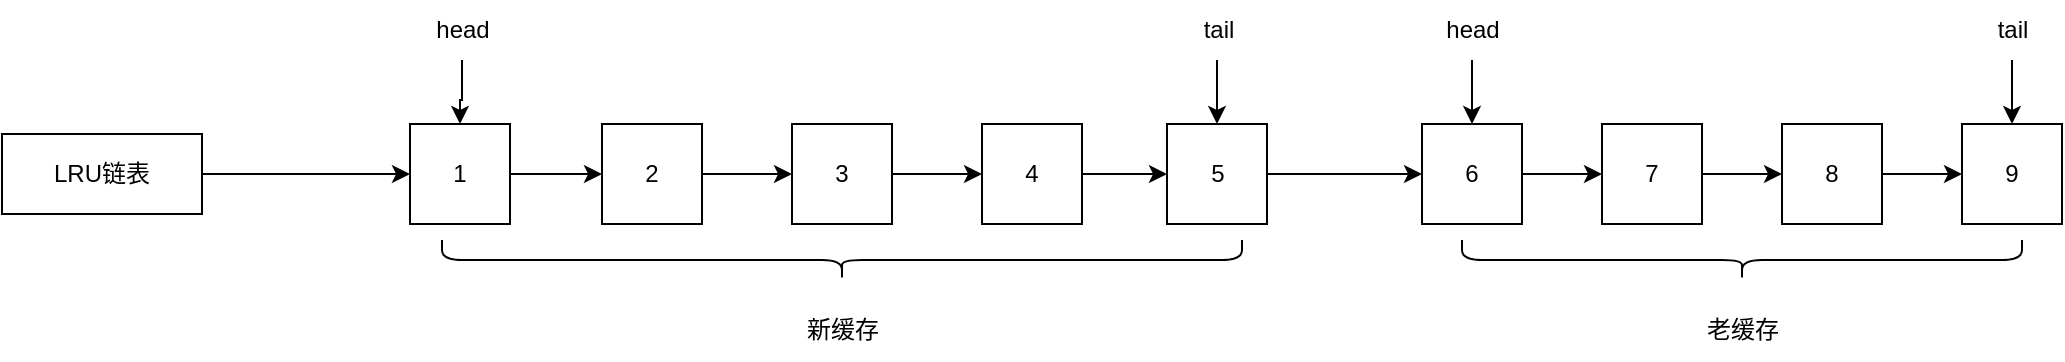 <mxfile version="24.0.7" type="github">
  <diagram name="第 1 页" id="_TmZVf0_5N0FNw1oUBoF">
    <mxGraphModel dx="1247" dy="1146" grid="1" gridSize="10" guides="1" tooltips="1" connect="1" arrows="1" fold="1" page="1" pageScale="1" pageWidth="827" pageHeight="1169" math="0" shadow="0">
      <root>
        <mxCell id="0" />
        <mxCell id="1" parent="0" />
        <mxCell id="4qzZA9EwCD8p980RK006-1" style="edgeStyle=orthogonalEdgeStyle;rounded=0;orthogonalLoop=1;jettySize=auto;html=1;exitX=1;exitY=0.5;exitDx=0;exitDy=0;" edge="1" parent="1" source="4qzZA9EwCD8p980RK006-2" target="4qzZA9EwCD8p980RK006-4">
          <mxGeometry relative="1" as="geometry" />
        </mxCell>
        <mxCell id="4qzZA9EwCD8p980RK006-2" value="1" style="whiteSpace=wrap;html=1;aspect=fixed;" vertex="1" parent="1">
          <mxGeometry x="1154" y="1134" width="50" height="50" as="geometry" />
        </mxCell>
        <mxCell id="4qzZA9EwCD8p980RK006-3" style="edgeStyle=orthogonalEdgeStyle;rounded=0;orthogonalLoop=1;jettySize=auto;html=1;exitX=1;exitY=0.5;exitDx=0;exitDy=0;entryX=0;entryY=0.5;entryDx=0;entryDy=0;" edge="1" parent="1" source="4qzZA9EwCD8p980RK006-4" target="4qzZA9EwCD8p980RK006-6">
          <mxGeometry relative="1" as="geometry" />
        </mxCell>
        <mxCell id="4qzZA9EwCD8p980RK006-4" value="2" style="whiteSpace=wrap;html=1;aspect=fixed;" vertex="1" parent="1">
          <mxGeometry x="1250" y="1134" width="50" height="50" as="geometry" />
        </mxCell>
        <mxCell id="4qzZA9EwCD8p980RK006-5" style="edgeStyle=orthogonalEdgeStyle;rounded=0;orthogonalLoop=1;jettySize=auto;html=1;exitX=1;exitY=0.5;exitDx=0;exitDy=0;entryX=0;entryY=0.5;entryDx=0;entryDy=0;" edge="1" parent="1" source="4qzZA9EwCD8p980RK006-6" target="4qzZA9EwCD8p980RK006-8">
          <mxGeometry relative="1" as="geometry" />
        </mxCell>
        <mxCell id="4qzZA9EwCD8p980RK006-6" value="3" style="whiteSpace=wrap;html=1;aspect=fixed;" vertex="1" parent="1">
          <mxGeometry x="1345" y="1134" width="50" height="50" as="geometry" />
        </mxCell>
        <mxCell id="4qzZA9EwCD8p980RK006-7" style="edgeStyle=orthogonalEdgeStyle;rounded=0;orthogonalLoop=1;jettySize=auto;html=1;exitX=1;exitY=0.5;exitDx=0;exitDy=0;entryX=0;entryY=0.5;entryDx=0;entryDy=0;" edge="1" parent="1" source="4qzZA9EwCD8p980RK006-8" target="4qzZA9EwCD8p980RK006-10">
          <mxGeometry relative="1" as="geometry" />
        </mxCell>
        <mxCell id="4qzZA9EwCD8p980RK006-8" value="4" style="whiteSpace=wrap;html=1;aspect=fixed;" vertex="1" parent="1">
          <mxGeometry x="1440" y="1134" width="50" height="50" as="geometry" />
        </mxCell>
        <mxCell id="4qzZA9EwCD8p980RK006-9" value="" style="edgeStyle=orthogonalEdgeStyle;rounded=0;orthogonalLoop=1;jettySize=auto;html=1;" edge="1" parent="1" source="4qzZA9EwCD8p980RK006-10" target="4qzZA9EwCD8p980RK006-18">
          <mxGeometry relative="1" as="geometry" />
        </mxCell>
        <mxCell id="4qzZA9EwCD8p980RK006-10" value="5" style="whiteSpace=wrap;html=1;aspect=fixed;" vertex="1" parent="1">
          <mxGeometry x="1532.5" y="1134" width="50" height="50" as="geometry" />
        </mxCell>
        <mxCell id="4qzZA9EwCD8p980RK006-11" style="edgeStyle=orthogonalEdgeStyle;rounded=0;orthogonalLoop=1;jettySize=auto;html=1;exitX=1;exitY=0.5;exitDx=0;exitDy=0;" edge="1" parent="1" source="4qzZA9EwCD8p980RK006-12" target="4qzZA9EwCD8p980RK006-2">
          <mxGeometry relative="1" as="geometry" />
        </mxCell>
        <mxCell id="4qzZA9EwCD8p980RK006-12" value="LRU链表" style="rounded=0;whiteSpace=wrap;html=1;" vertex="1" parent="1">
          <mxGeometry x="950" y="1139" width="100" height="40" as="geometry" />
        </mxCell>
        <mxCell id="4qzZA9EwCD8p980RK006-13" value="" style="edgeStyle=orthogonalEdgeStyle;rounded=0;orthogonalLoop=1;jettySize=auto;html=1;" edge="1" parent="1" source="4qzZA9EwCD8p980RK006-14" target="4qzZA9EwCD8p980RK006-2">
          <mxGeometry relative="1" as="geometry" />
        </mxCell>
        <mxCell id="4qzZA9EwCD8p980RK006-14" value="head" style="text;html=1;align=center;verticalAlign=middle;resizable=0;points=[];autosize=1;strokeColor=none;fillColor=none;" vertex="1" parent="1">
          <mxGeometry x="1155" y="1072" width="50" height="30" as="geometry" />
        </mxCell>
        <mxCell id="4qzZA9EwCD8p980RK006-15" value="" style="edgeStyle=orthogonalEdgeStyle;rounded=0;orthogonalLoop=1;jettySize=auto;html=1;" edge="1" parent="1" source="4qzZA9EwCD8p980RK006-16" target="4qzZA9EwCD8p980RK006-10">
          <mxGeometry relative="1" as="geometry" />
        </mxCell>
        <mxCell id="4qzZA9EwCD8p980RK006-16" value="tail" style="text;html=1;align=center;verticalAlign=middle;resizable=0;points=[];autosize=1;strokeColor=none;fillColor=none;" vertex="1" parent="1">
          <mxGeometry x="1537.5" y="1072" width="40" height="30" as="geometry" />
        </mxCell>
        <mxCell id="4qzZA9EwCD8p980RK006-17" value="" style="edgeStyle=orthogonalEdgeStyle;rounded=0;orthogonalLoop=1;jettySize=auto;html=1;" edge="1" parent="1" source="4qzZA9EwCD8p980RK006-18" target="4qzZA9EwCD8p980RK006-20">
          <mxGeometry relative="1" as="geometry" />
        </mxCell>
        <mxCell id="4qzZA9EwCD8p980RK006-18" value="6" style="whiteSpace=wrap;html=1;aspect=fixed;" vertex="1" parent="1">
          <mxGeometry x="1660" y="1134" width="50" height="50" as="geometry" />
        </mxCell>
        <mxCell id="4qzZA9EwCD8p980RK006-19" value="" style="edgeStyle=orthogonalEdgeStyle;rounded=0;orthogonalLoop=1;jettySize=auto;html=1;" edge="1" parent="1" source="4qzZA9EwCD8p980RK006-20" target="4qzZA9EwCD8p980RK006-22">
          <mxGeometry relative="1" as="geometry" />
        </mxCell>
        <mxCell id="4qzZA9EwCD8p980RK006-20" value="7" style="whiteSpace=wrap;html=1;aspect=fixed;" vertex="1" parent="1">
          <mxGeometry x="1750" y="1134" width="50" height="50" as="geometry" />
        </mxCell>
        <mxCell id="4qzZA9EwCD8p980RK006-21" value="" style="edgeStyle=orthogonalEdgeStyle;rounded=0;orthogonalLoop=1;jettySize=auto;html=1;" edge="1" parent="1" source="4qzZA9EwCD8p980RK006-22" target="4qzZA9EwCD8p980RK006-23">
          <mxGeometry relative="1" as="geometry" />
        </mxCell>
        <mxCell id="4qzZA9EwCD8p980RK006-22" value="8" style="whiteSpace=wrap;html=1;aspect=fixed;" vertex="1" parent="1">
          <mxGeometry x="1840" y="1134" width="50" height="50" as="geometry" />
        </mxCell>
        <mxCell id="4qzZA9EwCD8p980RK006-23" value="9" style="whiteSpace=wrap;html=1;aspect=fixed;" vertex="1" parent="1">
          <mxGeometry x="1930" y="1134" width="50" height="50" as="geometry" />
        </mxCell>
        <mxCell id="4qzZA9EwCD8p980RK006-24" value="" style="edgeStyle=orthogonalEdgeStyle;rounded=0;orthogonalLoop=1;jettySize=auto;html=1;" edge="1" parent="1" source="4qzZA9EwCD8p980RK006-25" target="4qzZA9EwCD8p980RK006-18">
          <mxGeometry relative="1" as="geometry" />
        </mxCell>
        <mxCell id="4qzZA9EwCD8p980RK006-25" value="head" style="text;html=1;align=center;verticalAlign=middle;resizable=0;points=[];autosize=1;strokeColor=none;fillColor=none;" vertex="1" parent="1">
          <mxGeometry x="1660" y="1072" width="50" height="30" as="geometry" />
        </mxCell>
        <mxCell id="4qzZA9EwCD8p980RK006-26" value="" style="edgeStyle=orthogonalEdgeStyle;rounded=0;orthogonalLoop=1;jettySize=auto;html=1;" edge="1" parent="1" source="4qzZA9EwCD8p980RK006-27" target="4qzZA9EwCD8p980RK006-23">
          <mxGeometry relative="1" as="geometry" />
        </mxCell>
        <mxCell id="4qzZA9EwCD8p980RK006-27" value="tail" style="text;html=1;align=center;verticalAlign=middle;resizable=0;points=[];autosize=1;strokeColor=none;fillColor=none;" vertex="1" parent="1">
          <mxGeometry x="1935" y="1072" width="40" height="30" as="geometry" />
        </mxCell>
        <mxCell id="4qzZA9EwCD8p980RK006-28" value="" style="shape=curlyBracket;whiteSpace=wrap;html=1;rounded=1;labelPosition=left;verticalLabelPosition=middle;align=right;verticalAlign=middle;direction=north;" vertex="1" parent="1">
          <mxGeometry x="1170" y="1192" width="400" height="20" as="geometry" />
        </mxCell>
        <mxCell id="4qzZA9EwCD8p980RK006-29" value="新缓存" style="text;html=1;align=center;verticalAlign=middle;resizable=0;points=[];autosize=1;strokeColor=none;fillColor=none;" vertex="1" parent="1">
          <mxGeometry x="1340" y="1222" width="60" height="30" as="geometry" />
        </mxCell>
        <mxCell id="4qzZA9EwCD8p980RK006-30" value="" style="shape=curlyBracket;whiteSpace=wrap;html=1;rounded=1;flipH=1;labelPosition=right;verticalLabelPosition=middle;align=left;verticalAlign=middle;direction=north;" vertex="1" parent="1">
          <mxGeometry x="1680" y="1192" width="280" height="20" as="geometry" />
        </mxCell>
        <mxCell id="4qzZA9EwCD8p980RK006-31" value="老缓存" style="text;html=1;align=center;verticalAlign=middle;resizable=0;points=[];autosize=1;strokeColor=none;fillColor=none;" vertex="1" parent="1">
          <mxGeometry x="1790" y="1222" width="60" height="30" as="geometry" />
        </mxCell>
      </root>
    </mxGraphModel>
  </diagram>
</mxfile>
